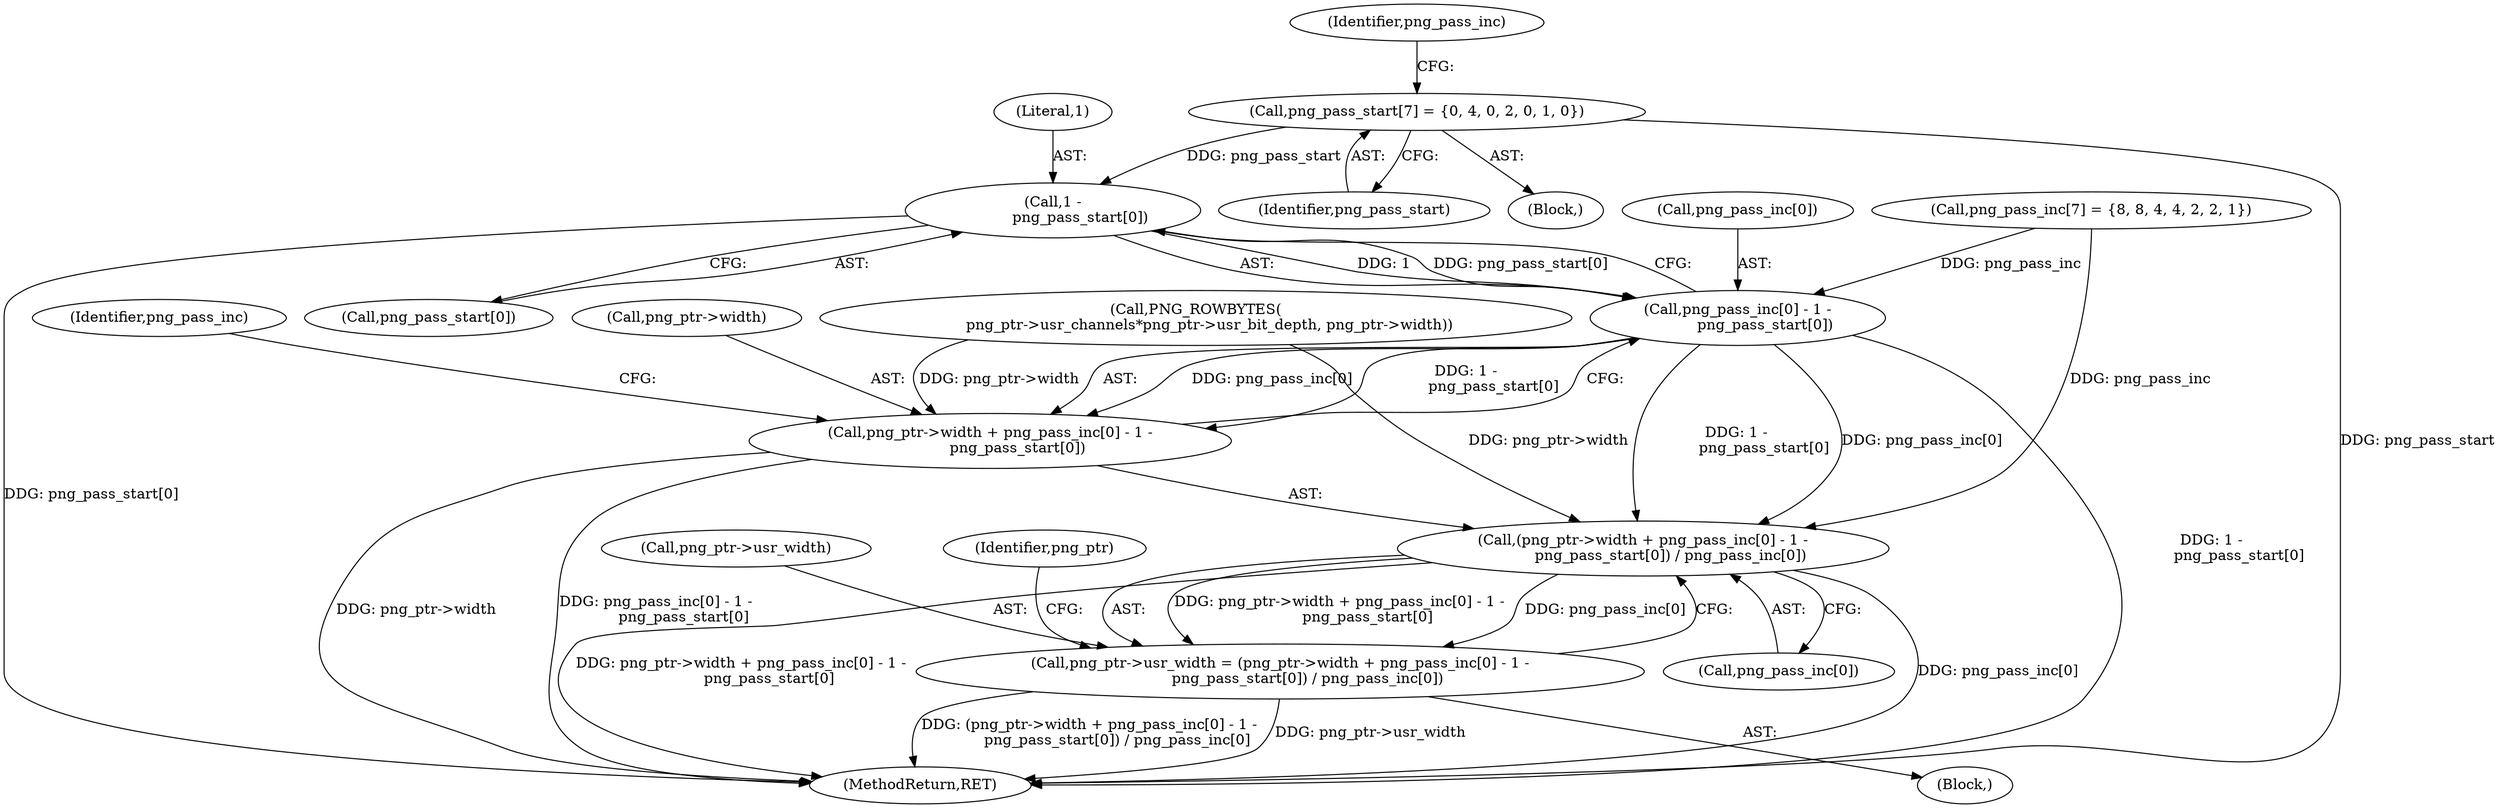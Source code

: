 digraph "0_Chrome_7f3d85b096f66870a15b37c2f40b219b2e292693_34@array" {
"1000349" [label="(Call,1 -\n            png_pass_start[0])"];
"1000114" [label="(Call,png_pass_start[7] = {0, 4, 0, 2, 0, 1, 0})"];
"1000345" [label="(Call,png_pass_inc[0] - 1 -\n            png_pass_start[0])"];
"1000340" [label="(Call,(png_ptr->width + png_pass_inc[0] - 1 -\n            png_pass_start[0]) / png_pass_inc[0])"];
"1000336" [label="(Call,png_ptr->usr_width = (png_ptr->width + png_pass_inc[0] - 1 -\n            png_pass_start[0]) / png_pass_inc[0])"];
"1000341" [label="(Call,png_ptr->width + png_pass_inc[0] - 1 -\n            png_pass_start[0])"];
"1000337" [label="(Call,png_ptr->usr_width)"];
"1000336" [label="(Call,png_ptr->usr_width = (png_ptr->width + png_pass_inc[0] - 1 -\n            png_pass_start[0]) / png_pass_inc[0])"];
"1000354" [label="(Call,png_pass_inc[0])"];
"1000409" [label="(MethodReturn,RET)"];
"1000117" [label="(Call,png_pass_inc[7] = {8, 8, 4, 4, 2, 2, 1})"];
"1000314" [label="(Block,)"];
"1000115" [label="(Identifier,png_pass_start)"];
"1000118" [label="(Identifier,png_pass_inc)"];
"1000346" [label="(Call,png_pass_inc[0])"];
"1000351" [label="(Call,png_pass_start[0])"];
"1000349" [label="(Call,1 -\n            png_pass_start[0])"];
"1000355" [label="(Identifier,png_pass_inc)"];
"1000112" [label="(Block,)"];
"1000134" [label="(Call,PNG_ROWBYTES(\n      png_ptr->usr_channels*png_ptr->usr_bit_depth, png_ptr->width))"];
"1000340" [label="(Call,(png_ptr->width + png_pass_inc[0] - 1 -\n            png_pass_start[0]) / png_pass_inc[0])"];
"1000342" [label="(Call,png_ptr->width)"];
"1000345" [label="(Call,png_pass_inc[0] - 1 -\n            png_pass_start[0])"];
"1000341" [label="(Call,png_ptr->width + png_pass_inc[0] - 1 -\n            png_pass_start[0])"];
"1000392" [label="(Identifier,png_ptr)"];
"1000114" [label="(Call,png_pass_start[7] = {0, 4, 0, 2, 0, 1, 0})"];
"1000350" [label="(Literal,1)"];
"1000349" -> "1000345"  [label="AST: "];
"1000349" -> "1000351"  [label="CFG: "];
"1000350" -> "1000349"  [label="AST: "];
"1000351" -> "1000349"  [label="AST: "];
"1000345" -> "1000349"  [label="CFG: "];
"1000349" -> "1000409"  [label="DDG: png_pass_start[0]"];
"1000349" -> "1000345"  [label="DDG: 1"];
"1000349" -> "1000345"  [label="DDG: png_pass_start[0]"];
"1000114" -> "1000349"  [label="DDG: png_pass_start"];
"1000114" -> "1000112"  [label="AST: "];
"1000114" -> "1000115"  [label="CFG: "];
"1000115" -> "1000114"  [label="AST: "];
"1000118" -> "1000114"  [label="CFG: "];
"1000114" -> "1000409"  [label="DDG: png_pass_start"];
"1000345" -> "1000341"  [label="AST: "];
"1000346" -> "1000345"  [label="AST: "];
"1000341" -> "1000345"  [label="CFG: "];
"1000345" -> "1000409"  [label="DDG: 1 -\n            png_pass_start[0]"];
"1000345" -> "1000340"  [label="DDG: png_pass_inc[0]"];
"1000345" -> "1000340"  [label="DDG: 1 -\n            png_pass_start[0]"];
"1000345" -> "1000341"  [label="DDG: png_pass_inc[0]"];
"1000345" -> "1000341"  [label="DDG: 1 -\n            png_pass_start[0]"];
"1000117" -> "1000345"  [label="DDG: png_pass_inc"];
"1000340" -> "1000336"  [label="AST: "];
"1000340" -> "1000354"  [label="CFG: "];
"1000341" -> "1000340"  [label="AST: "];
"1000354" -> "1000340"  [label="AST: "];
"1000336" -> "1000340"  [label="CFG: "];
"1000340" -> "1000409"  [label="DDG: png_pass_inc[0]"];
"1000340" -> "1000409"  [label="DDG: png_ptr->width + png_pass_inc[0] - 1 -\n            png_pass_start[0]"];
"1000340" -> "1000336"  [label="DDG: png_ptr->width + png_pass_inc[0] - 1 -\n            png_pass_start[0]"];
"1000340" -> "1000336"  [label="DDG: png_pass_inc[0]"];
"1000134" -> "1000340"  [label="DDG: png_ptr->width"];
"1000117" -> "1000340"  [label="DDG: png_pass_inc"];
"1000336" -> "1000314"  [label="AST: "];
"1000337" -> "1000336"  [label="AST: "];
"1000392" -> "1000336"  [label="CFG: "];
"1000336" -> "1000409"  [label="DDG: (png_ptr->width + png_pass_inc[0] - 1 -\n            png_pass_start[0]) / png_pass_inc[0]"];
"1000336" -> "1000409"  [label="DDG: png_ptr->usr_width"];
"1000342" -> "1000341"  [label="AST: "];
"1000355" -> "1000341"  [label="CFG: "];
"1000341" -> "1000409"  [label="DDG: png_ptr->width"];
"1000341" -> "1000409"  [label="DDG: png_pass_inc[0] - 1 -\n            png_pass_start[0]"];
"1000134" -> "1000341"  [label="DDG: png_ptr->width"];
}
